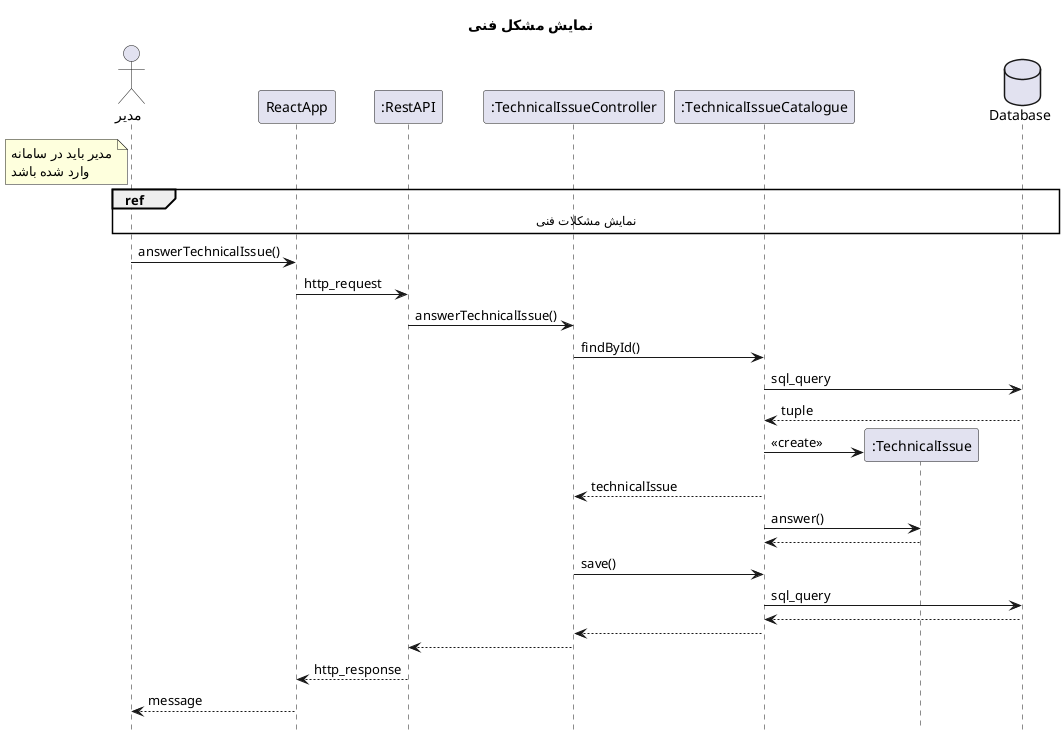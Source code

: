 @startuml logout

hide footbox
title "نمایش مشکل فنی"
actor "مدیر" as root
participant ReactApp
participant ":RestAPI" as RestAPI
participant ":TechnicalIssueController" as TechnicalIssueController
participant ":TechnicalIssueCatalogue" as TechnicalIssueCatalogue
participant ":TechnicalIssue" as TechnicalIssue

database Database

note left of root
    مدیر باید در سامانه
    وارد شده باشد
end note
ref over root, ReactApp, RestAPI, TechnicalIssueController, TechnicalIssueCatalogue, Database : نمایش مشکلات فنی

root -> ReactApp: answerTechnicalIssue()
ReactApp -> RestAPI : http_request
RestAPI -> TechnicalIssueController: answerTechnicalIssue()
TechnicalIssueController -> TechnicalIssueCatalogue : findById()
TechnicalIssueCatalogue -> Database : sql_query
return tuple
TechnicalIssueCatalogue -> TechnicalIssue ** :<<create>>
TechnicalIssueCatalogue --> TechnicalIssueController : technicalIssue
TechnicalIssueCatalogue -> TechnicalIssue: answer()
return
TechnicalIssueController -> TechnicalIssueCatalogue : save()
TechnicalIssueCatalogue -> Database :sql_query
return 
TechnicalIssueCatalogue --> TechnicalIssueController
TechnicalIssueController --> RestAPI
RestAPI --> ReactApp : http_response
ReactApp --> root: message

@enduml